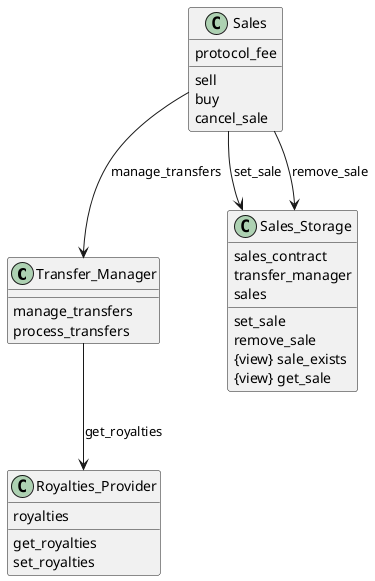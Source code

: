 @startuml
class Transfer_Manager {
    {method} manage_transfers
    {method} process_transfers
}

class Royalties_Provider {
    {field} royalties
    {method} get_royalties
    {method} set_royalties
}

class Sales {
    {field} protocol_fee

    {method} sell
    {method} buy
    {method} cancel_sale
}

class Sales_Storage {
    {field} sales_contract
    {field} transfer_manager
    {field} sales

    {method} set_sale
    {method} remove_sale
    {method}{view} sale_exists
    {method}{view} get_sale
}

Sales --> Sales_Storage : set_sale
Sales --> Sales_Storage : remove_sale
Sales --> Transfer_Manager : manage_transfers

Transfer_Manager --> Royalties_Provider: get_royalties

@enduml